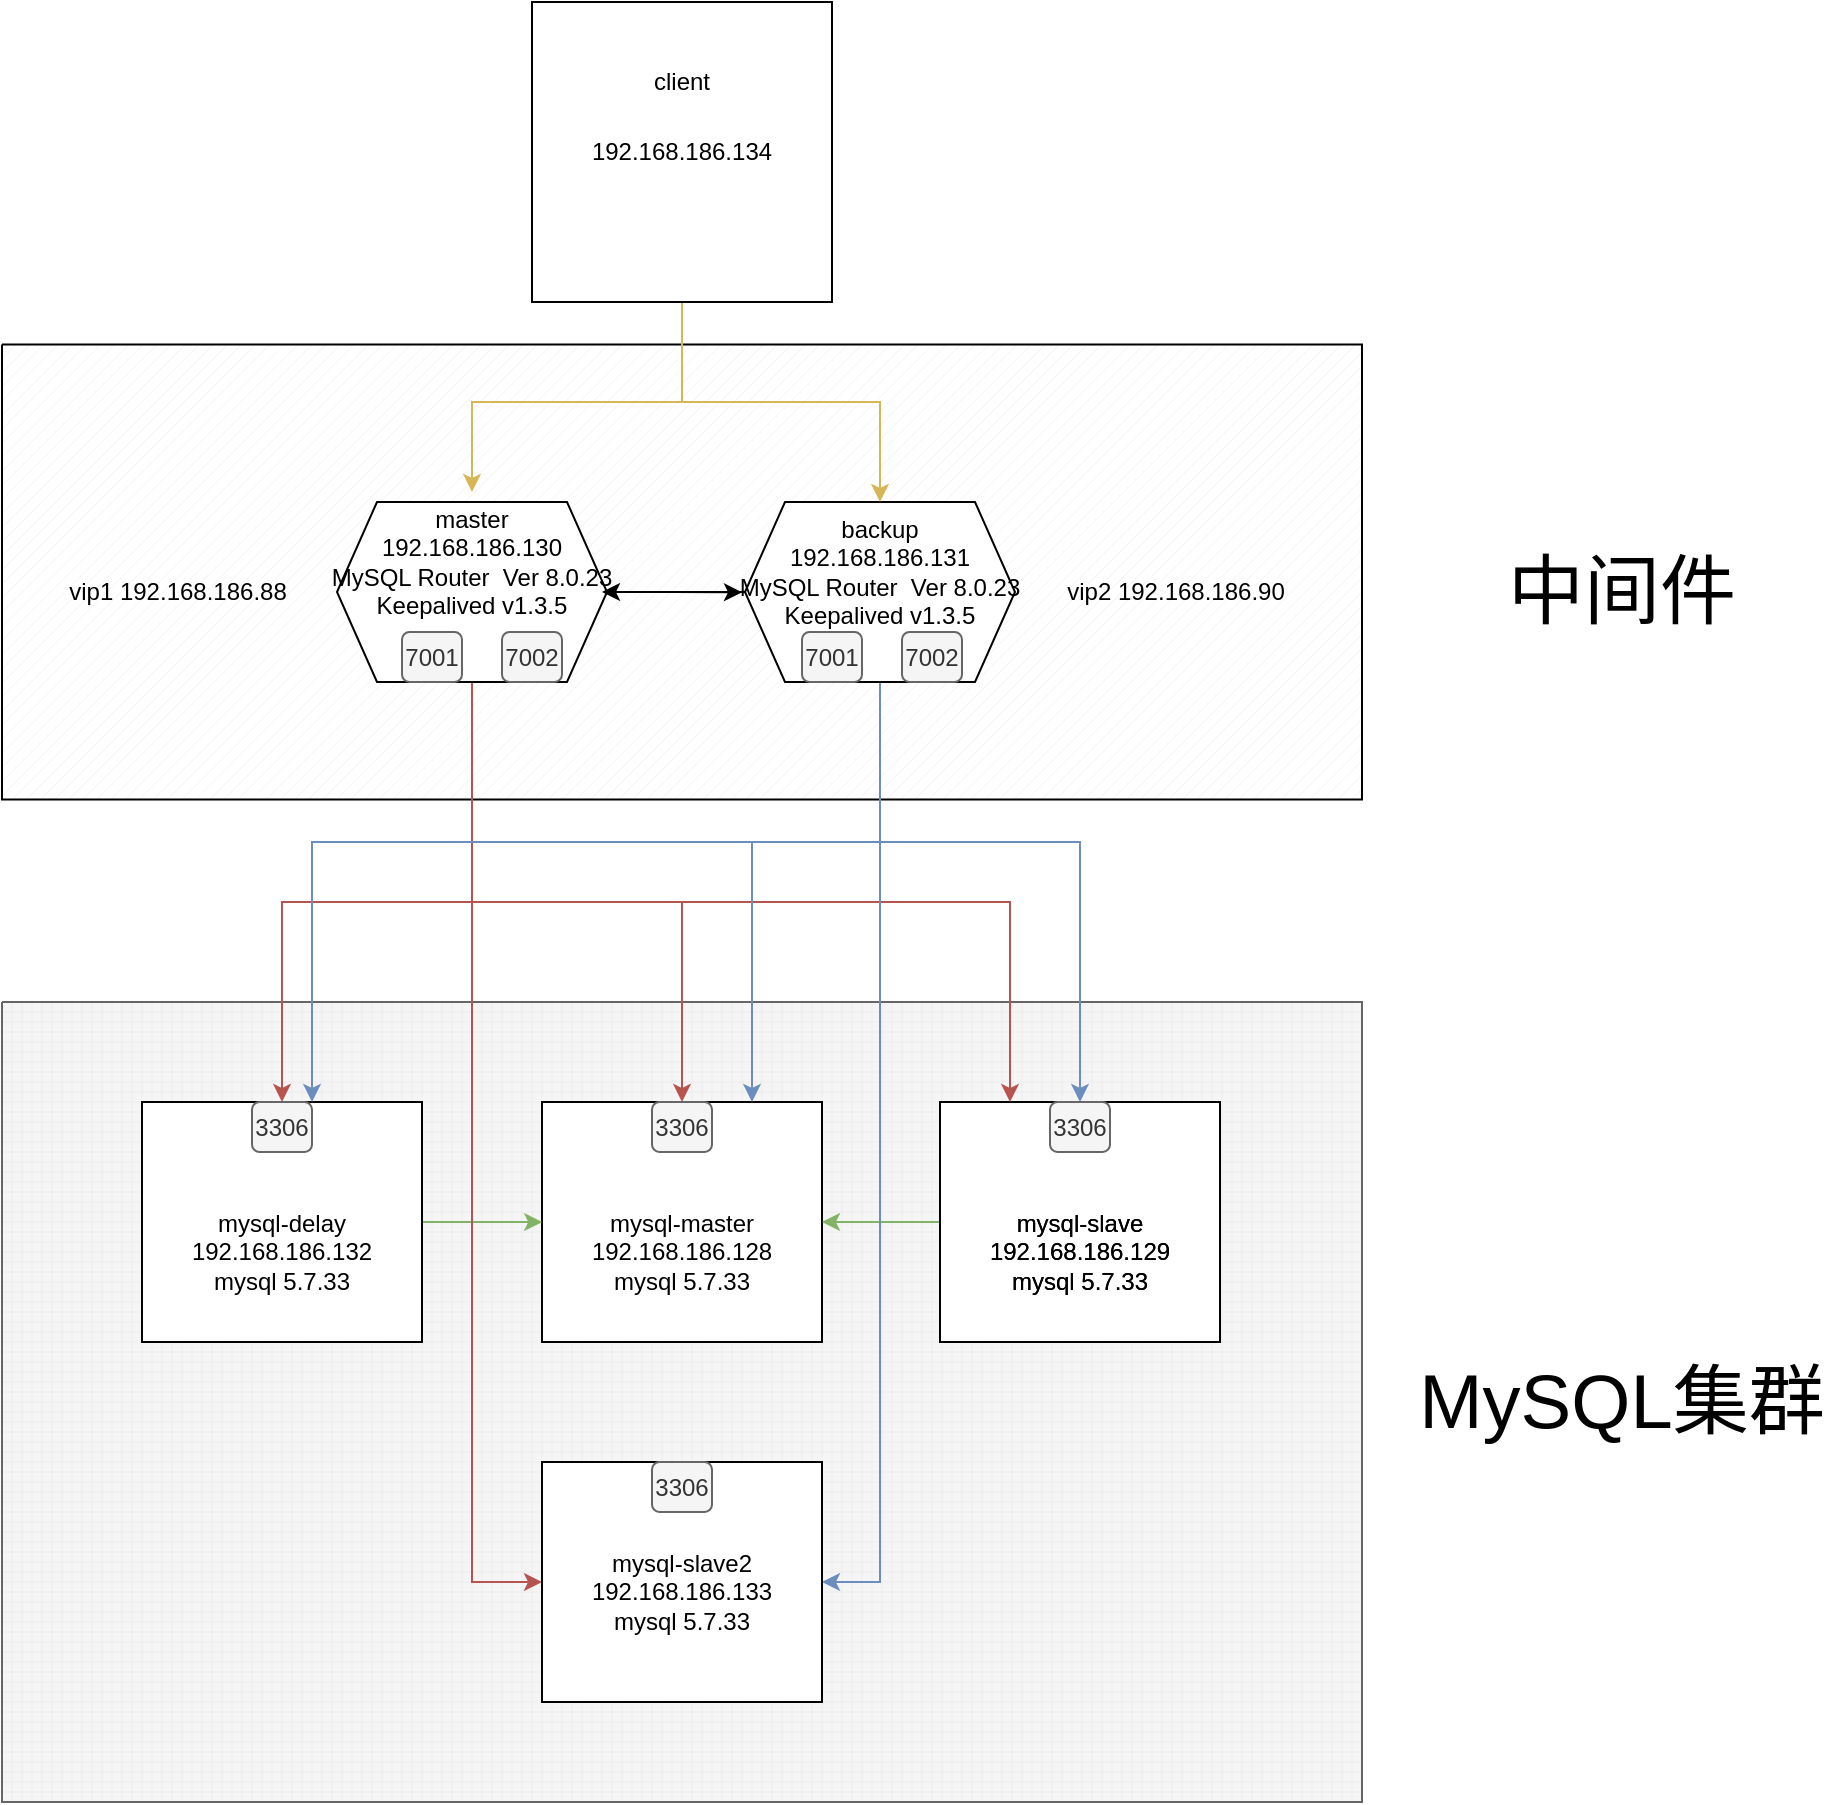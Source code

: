 <mxfile version="14.6.0" type="github">
  <diagram id="IM56yYHOrojFOmK578Ti" name="Page-1">
    <mxGraphModel dx="1810" dy="510" grid="1" gridSize="10" guides="1" tooltips="1" connect="1" arrows="1" fold="1" page="1" pageScale="1" pageWidth="827" pageHeight="1169" math="0" shadow="0">
      <root>
        <mxCell id="0" />
        <mxCell id="1" parent="0" />
        <mxCell id="oKg-3QPCwkelf5UwvHAK-48" value="" style="verticalLabelPosition=bottom;verticalAlign=top;html=1;shape=mxgraph.basic.patternFillRect;fillStyle=diag;step=5;fillStrokeWidth=0.2;fillStrokeColor=#dddddd;" parent="1" vertex="1">
          <mxGeometry x="-140" y="221.25" width="680" height="227.5" as="geometry" />
        </mxCell>
        <mxCell id="oKg-3QPCwkelf5UwvHAK-47" value="" style="verticalLabelPosition=bottom;verticalAlign=top;html=1;shape=mxgraph.basic.patternFillRect;fillStyle=grid;step=5;fillStrokeWidth=0.2;fillStrokeColor=#dddddd;fillColor=#f5f5f5;strokeColor=#666666;fontColor=#333333;" parent="1" vertex="1">
          <mxGeometry x="-140" y="550" width="680" height="400" as="geometry" />
        </mxCell>
        <mxCell id="i_lPHEQ8BNNI-TLY4uVs-18" value="vip1 192.168.186.88" style="text;html=1;strokeColor=none;fillColor=none;align=center;verticalAlign=middle;whiteSpace=wrap;rounded=0;" parent="1" vertex="1">
          <mxGeometry x="-132.5" y="335" width="160" height="20" as="geometry" />
        </mxCell>
        <mxCell id="oKg-3QPCwkelf5UwvHAK-1" value="" style="rounded=0;whiteSpace=wrap;html=1;" parent="1" vertex="1">
          <mxGeometry x="130" y="600" width="140" height="120" as="geometry" />
        </mxCell>
        <mxCell id="oKg-3QPCwkelf5UwvHAK-10" style="edgeStyle=orthogonalEdgeStyle;rounded=0;orthogonalLoop=1;jettySize=auto;html=1;exitX=0;exitY=0.5;exitDx=0;exitDy=0;entryX=1;entryY=0.5;entryDx=0;entryDy=0;fillColor=#d5e8d4;strokeColor=#82b366;" parent="1" source="oKg-3QPCwkelf5UwvHAK-3" target="oKg-3QPCwkelf5UwvHAK-1" edge="1">
          <mxGeometry relative="1" as="geometry" />
        </mxCell>
        <mxCell id="oKg-3QPCwkelf5UwvHAK-3" value="" style="rounded=0;whiteSpace=wrap;html=1;" parent="1" vertex="1">
          <mxGeometry x="329" y="600" width="140" height="120" as="geometry" />
        </mxCell>
        <mxCell id="oKg-3QPCwkelf5UwvHAK-34" style="edgeStyle=orthogonalEdgeStyle;rounded=0;orthogonalLoop=1;jettySize=auto;html=1;exitX=1;exitY=0.5;exitDx=0;exitDy=0;entryX=0.132;entryY=0.286;entryDx=0;entryDy=0;entryPerimeter=0;fillColor=#d5e8d4;strokeColor=#82b366;" parent="1" source="oKg-3QPCwkelf5UwvHAK-4" target="i_lPHEQ8BNNI-TLY4uVs-14" edge="1">
          <mxGeometry relative="1" as="geometry" />
        </mxCell>
        <mxCell id="oKg-3QPCwkelf5UwvHAK-4" value="" style="rounded=0;whiteSpace=wrap;html=1;" parent="1" vertex="1">
          <mxGeometry x="-70" y="600" width="140" height="120" as="geometry" />
        </mxCell>
        <mxCell id="oKg-3QPCwkelf5UwvHAK-8" style="edgeStyle=orthogonalEdgeStyle;rounded=0;orthogonalLoop=1;jettySize=auto;html=1;exitX=0.5;exitY=1;exitDx=0;exitDy=0;entryX=0.5;entryY=0;entryDx=0;entryDy=0;fillColor=#f8cecc;strokeColor=#b85450;" parent="1" source="oKg-3QPCwkelf5UwvHAK-5" target="oKg-3QPCwkelf5UwvHAK-1" edge="1">
          <mxGeometry relative="1" as="geometry">
            <Array as="points">
              <mxPoint x="95" y="500" />
              <mxPoint x="200" y="500" />
            </Array>
          </mxGeometry>
        </mxCell>
        <mxCell id="oKg-3QPCwkelf5UwvHAK-15" style="edgeStyle=orthogonalEdgeStyle;rounded=0;orthogonalLoop=1;jettySize=auto;html=1;exitX=0.5;exitY=1;exitDx=0;exitDy=0;entryX=0.25;entryY=0;entryDx=0;entryDy=0;fillColor=#f8cecc;strokeColor=#b85450;" parent="1" source="oKg-3QPCwkelf5UwvHAK-5" target="oKg-3QPCwkelf5UwvHAK-3" edge="1">
          <mxGeometry relative="1" as="geometry">
            <Array as="points">
              <mxPoint x="95" y="500" />
              <mxPoint x="364" y="500" />
            </Array>
          </mxGeometry>
        </mxCell>
        <mxCell id="oKg-3QPCwkelf5UwvHAK-16" style="edgeStyle=orthogonalEdgeStyle;rounded=0;orthogonalLoop=1;jettySize=auto;html=1;exitX=1;exitY=0.5;exitDx=0;exitDy=0;" parent="1" source="oKg-3QPCwkelf5UwvHAK-5" edge="1">
          <mxGeometry relative="1" as="geometry">
            <mxPoint x="230" y="345.176" as="targetPoint" />
          </mxGeometry>
        </mxCell>
        <mxCell id="oKg-3QPCwkelf5UwvHAK-36" style="edgeStyle=orthogonalEdgeStyle;rounded=0;orthogonalLoop=1;jettySize=auto;html=1;exitX=0.5;exitY=1;exitDx=0;exitDy=0;entryX=0.5;entryY=0;entryDx=0;entryDy=0;fillColor=#f8cecc;strokeColor=#b85450;" parent="1" source="oKg-3QPCwkelf5UwvHAK-5" target="oKg-3QPCwkelf5UwvHAK-28" edge="1">
          <mxGeometry relative="1" as="geometry">
            <Array as="points">
              <mxPoint x="95" y="500" />
              <mxPoint y="500" />
            </Array>
          </mxGeometry>
        </mxCell>
        <mxCell id="oKg-3QPCwkelf5UwvHAK-43" style="edgeStyle=orthogonalEdgeStyle;rounded=0;orthogonalLoop=1;jettySize=auto;html=1;exitX=0.5;exitY=1;exitDx=0;exitDy=0;entryX=0;entryY=0.5;entryDx=0;entryDy=0;fillColor=#f8cecc;strokeColor=#b85450;" parent="1" source="oKg-3QPCwkelf5UwvHAK-5" target="oKg-3QPCwkelf5UwvHAK-40" edge="1">
          <mxGeometry relative="1" as="geometry">
            <mxPoint x="110" y="850" as="targetPoint" />
          </mxGeometry>
        </mxCell>
        <mxCell id="oKg-3QPCwkelf5UwvHAK-5" value="" style="shape=hexagon;perimeter=hexagonPerimeter2;whiteSpace=wrap;html=1;fixedSize=1;" parent="1" vertex="1">
          <mxGeometry x="27.5" y="300" width="135" height="90" as="geometry" />
        </mxCell>
        <mxCell id="oKg-3QPCwkelf5UwvHAK-9" style="edgeStyle=orthogonalEdgeStyle;rounded=0;orthogonalLoop=1;jettySize=auto;html=1;exitX=0.5;exitY=1;exitDx=0;exitDy=0;entryX=0.5;entryY=0;entryDx=0;entryDy=0;fillColor=#dae8fc;strokeColor=#6c8ebf;" parent="1" source="oKg-3QPCwkelf5UwvHAK-6" target="oKg-3QPCwkelf5UwvHAK-3" edge="1">
          <mxGeometry relative="1" as="geometry">
            <Array as="points">
              <mxPoint x="299" y="470" />
              <mxPoint x="399" y="470" />
            </Array>
          </mxGeometry>
        </mxCell>
        <mxCell id="oKg-3QPCwkelf5UwvHAK-14" style="edgeStyle=orthogonalEdgeStyle;rounded=0;orthogonalLoop=1;jettySize=auto;html=1;exitX=0.5;exitY=1;exitDx=0;exitDy=0;entryX=0.75;entryY=0;entryDx=0;entryDy=0;fillColor=#dae8fc;strokeColor=#6c8ebf;" parent="1" source="oKg-3QPCwkelf5UwvHAK-6" target="oKg-3QPCwkelf5UwvHAK-1" edge="1">
          <mxGeometry relative="1" as="geometry">
            <Array as="points">
              <mxPoint x="299" y="470" />
              <mxPoint x="235" y="470" />
            </Array>
          </mxGeometry>
        </mxCell>
        <mxCell id="oKg-3QPCwkelf5UwvHAK-17" style="edgeStyle=orthogonalEdgeStyle;rounded=0;orthogonalLoop=1;jettySize=auto;html=1;exitX=0;exitY=0.5;exitDx=0;exitDy=0;" parent="1" source="oKg-3QPCwkelf5UwvHAK-6" edge="1">
          <mxGeometry relative="1" as="geometry">
            <mxPoint x="160" y="345" as="targetPoint" />
          </mxGeometry>
        </mxCell>
        <mxCell id="oKg-3QPCwkelf5UwvHAK-35" style="edgeStyle=orthogonalEdgeStyle;rounded=0;orthogonalLoop=1;jettySize=auto;html=1;exitX=0.5;exitY=1;exitDx=0;exitDy=0;entryX=1;entryY=0;entryDx=0;entryDy=0;fillColor=#dae8fc;strokeColor=#6c8ebf;" parent="1" source="oKg-3QPCwkelf5UwvHAK-6" target="oKg-3QPCwkelf5UwvHAK-28" edge="1">
          <mxGeometry relative="1" as="geometry">
            <Array as="points">
              <mxPoint x="299" y="470" />
              <mxPoint x="15" y="470" />
            </Array>
          </mxGeometry>
        </mxCell>
        <mxCell id="oKg-3QPCwkelf5UwvHAK-45" style="edgeStyle=orthogonalEdgeStyle;rounded=0;orthogonalLoop=1;jettySize=auto;html=1;exitX=0.5;exitY=1;exitDx=0;exitDy=0;entryX=1;entryY=0.5;entryDx=0;entryDy=0;fillColor=#dae8fc;strokeColor=#6c8ebf;" parent="1" source="oKg-3QPCwkelf5UwvHAK-6" target="oKg-3QPCwkelf5UwvHAK-40" edge="1">
          <mxGeometry relative="1" as="geometry" />
        </mxCell>
        <mxCell id="oKg-3QPCwkelf5UwvHAK-6" value="" style="shape=hexagon;perimeter=hexagonPerimeter2;whiteSpace=wrap;html=1;fixedSize=1;" parent="1" vertex="1">
          <mxGeometry x="231.5" y="300" width="135" height="90" as="geometry" />
        </mxCell>
        <mxCell id="oKg-3QPCwkelf5UwvHAK-38" style="edgeStyle=orthogonalEdgeStyle;rounded=0;orthogonalLoop=1;jettySize=auto;html=1;exitX=0.5;exitY=1;exitDx=0;exitDy=0;entryX=0.5;entryY=0;entryDx=0;entryDy=0;fillColor=#fff2cc;strokeColor=#d6b656;" parent="1" source="oKg-3QPCwkelf5UwvHAK-18" target="i_lPHEQ8BNNI-TLY4uVs-16" edge="1">
          <mxGeometry relative="1" as="geometry">
            <Array as="points">
              <mxPoint x="200" y="250" />
              <mxPoint x="95" y="250" />
            </Array>
          </mxGeometry>
        </mxCell>
        <mxCell id="oKg-3QPCwkelf5UwvHAK-39" style="edgeStyle=orthogonalEdgeStyle;rounded=0;orthogonalLoop=1;jettySize=auto;html=1;exitX=0.5;exitY=1;exitDx=0;exitDy=0;entryX=0.5;entryY=0;entryDx=0;entryDy=0;fillColor=#fff2cc;strokeColor=#d6b656;" parent="1" source="oKg-3QPCwkelf5UwvHAK-18" target="i_lPHEQ8BNNI-TLY4uVs-17" edge="1">
          <mxGeometry relative="1" as="geometry">
            <Array as="points">
              <mxPoint x="200" y="250" />
              <mxPoint x="299" y="250" />
            </Array>
          </mxGeometry>
        </mxCell>
        <mxCell id="oKg-3QPCwkelf5UwvHAK-18" value="&lt;div&gt;192.168.186.134&lt;/div&gt;" style="whiteSpace=wrap;html=1;aspect=fixed;" parent="1" vertex="1">
          <mxGeometry x="125" y="50" width="150" height="150" as="geometry" />
        </mxCell>
        <mxCell id="oKg-3QPCwkelf5UwvHAK-19" value="vip2 192.168.186.90" style="text;html=1;strokeColor=none;fillColor=none;align=center;verticalAlign=middle;whiteSpace=wrap;rounded=0;" parent="1" vertex="1">
          <mxGeometry x="366.5" y="335" width="160" height="20" as="geometry" />
        </mxCell>
        <mxCell id="oKg-3QPCwkelf5UwvHAK-20" value="7001" style="rounded=1;whiteSpace=wrap;html=1;fillColor=#f5f5f5;strokeColor=#666666;fontColor=#333333;" parent="1" vertex="1">
          <mxGeometry x="60" y="365" width="30" height="25" as="geometry" />
        </mxCell>
        <mxCell id="oKg-3QPCwkelf5UwvHAK-22" value="7002" style="rounded=1;whiteSpace=wrap;html=1;fillColor=#f5f5f5;strokeColor=#666666;fontColor=#333333;" parent="1" vertex="1">
          <mxGeometry x="110" y="365" width="30" height="25" as="geometry" />
        </mxCell>
        <mxCell id="oKg-3QPCwkelf5UwvHAK-24" value="7001" style="rounded=1;whiteSpace=wrap;html=1;fillColor=#f5f5f5;strokeColor=#666666;fontColor=#333333;" parent="1" vertex="1">
          <mxGeometry x="260" y="365" width="30" height="25" as="geometry" />
        </mxCell>
        <mxCell id="oKg-3QPCwkelf5UwvHAK-25" value="7002" style="rounded=1;whiteSpace=wrap;html=1;fillColor=#f5f5f5;strokeColor=#666666;fontColor=#333333;" parent="1" vertex="1">
          <mxGeometry x="310" y="365" width="30" height="25" as="geometry" />
        </mxCell>
        <mxCell id="oKg-3QPCwkelf5UwvHAK-26" value="3306" style="rounded=1;whiteSpace=wrap;html=1;fillColor=#f5f5f5;strokeColor=#666666;fontColor=#333333;" parent="1" vertex="1">
          <mxGeometry x="185" y="600" width="30" height="25" as="geometry" />
        </mxCell>
        <mxCell id="oKg-3QPCwkelf5UwvHAK-27" value="3306" style="rounded=1;whiteSpace=wrap;html=1;fillColor=#f5f5f5;strokeColor=#666666;fontColor=#333333;" parent="1" vertex="1">
          <mxGeometry x="384" y="600" width="30" height="25" as="geometry" />
        </mxCell>
        <mxCell id="oKg-3QPCwkelf5UwvHAK-28" value="3306" style="rounded=1;whiteSpace=wrap;html=1;fillColor=#f5f5f5;strokeColor=#666666;fontColor=#333333;" parent="1" vertex="1">
          <mxGeometry x="-15" y="600" width="30" height="25" as="geometry" />
        </mxCell>
        <mxCell id="oKg-3QPCwkelf5UwvHAK-29" value="client" style="text;html=1;strokeColor=none;fillColor=none;align=center;verticalAlign=middle;whiteSpace=wrap;rounded=0;" parent="1" vertex="1">
          <mxGeometry x="180" y="80" width="40" height="20" as="geometry" />
        </mxCell>
        <mxCell id="i_lPHEQ8BNNI-TLY4uVs-15" value="&lt;div&gt;mysql-slave&lt;br&gt;&lt;/div&gt;&lt;div&gt;192.168.186.129&lt;br&gt;mysql 5.7.33&lt;/div&gt;" style="text;html=1;strokeColor=none;fillColor=none;align=center;verticalAlign=middle;whiteSpace=wrap;rounded=0;" parent="1" vertex="1">
          <mxGeometry x="304" y="640" width="190" height="70" as="geometry" />
        </mxCell>
        <mxCell id="i_lPHEQ8BNNI-TLY4uVs-14" value="&lt;div&gt;mysql-master&lt;br&gt;&lt;/div&gt;&lt;div&gt;192.168.186.128&lt;br&gt;mysql 5.7.33&lt;br&gt;&lt;/div&gt;" style="text;html=1;strokeColor=none;fillColor=none;align=center;verticalAlign=middle;whiteSpace=wrap;rounded=0;" parent="1" vertex="1">
          <mxGeometry x="105" y="640" width="190" height="70" as="geometry" />
        </mxCell>
        <mxCell id="oKg-3QPCwkelf5UwvHAK-30" value="&lt;div&gt;mysql-delay&lt;br&gt;&lt;/div&gt;&lt;div&gt;192.168.186.132&lt;br&gt;mysql 5.7.33&lt;/div&gt;" style="text;html=1;strokeColor=none;fillColor=none;align=center;verticalAlign=middle;whiteSpace=wrap;rounded=0;" parent="1" vertex="1">
          <mxGeometry x="-95" y="640" width="190" height="70" as="geometry" />
        </mxCell>
        <mxCell id="i_lPHEQ8BNNI-TLY4uVs-16" value="&lt;div&gt;master&lt;br&gt;&lt;/div&gt;&lt;div&gt;192.168.186.130&lt;br&gt;MySQL Router&amp;nbsp; Ver 8.0.23&lt;br&gt;Keepalived v1.3.5&lt;br&gt;&lt;/div&gt;" style="text;html=1;strokeColor=none;fillColor=none;align=center;verticalAlign=middle;whiteSpace=wrap;rounded=0;" parent="1" vertex="1">
          <mxGeometry y="295" width="190" height="70" as="geometry" />
        </mxCell>
        <mxCell id="i_lPHEQ8BNNI-TLY4uVs-17" value="&lt;div&gt;backup&lt;br&gt;&lt;/div&gt;&lt;div&gt;192.168.186.131&lt;br&gt;MySQL Router&amp;nbsp; Ver 8.0.23&lt;br&gt;Keepalived v1.3.5&lt;/div&gt;" style="text;html=1;strokeColor=none;fillColor=none;align=center;verticalAlign=middle;whiteSpace=wrap;rounded=0;" parent="1" vertex="1">
          <mxGeometry x="204" y="300" width="190" height="70" as="geometry" />
        </mxCell>
        <mxCell id="oKg-3QPCwkelf5UwvHAK-40" value="" style="rounded=0;whiteSpace=wrap;html=1;" parent="1" vertex="1">
          <mxGeometry x="130" y="780" width="140" height="120" as="geometry" />
        </mxCell>
        <mxCell id="oKg-3QPCwkelf5UwvHAK-41" value="3306" style="rounded=1;whiteSpace=wrap;html=1;fillColor=#f5f5f5;strokeColor=#666666;fontColor=#333333;" parent="1" vertex="1">
          <mxGeometry x="185" y="780" width="30" height="25" as="geometry" />
        </mxCell>
        <mxCell id="oKg-3QPCwkelf5UwvHAK-46" value="&lt;div&gt;mysql-slave2&lt;br&gt;&lt;/div&gt;&lt;div&gt;192.168.186.133&lt;br&gt;mysql 5.7.33&lt;/div&gt;" style="text;html=1;strokeColor=none;fillColor=none;align=center;verticalAlign=middle;whiteSpace=wrap;rounded=0;" parent="1" vertex="1">
          <mxGeometry x="105" y="810" width="190" height="70" as="geometry" />
        </mxCell>
        <mxCell id="oKg-3QPCwkelf5UwvHAK-49" value="中间件" style="text;html=1;strokeColor=none;fillColor=none;align=center;verticalAlign=middle;whiteSpace=wrap;rounded=0;fontSize=38;" parent="1" vertex="1">
          <mxGeometry x="560" y="327.5" width="220" height="35" as="geometry" />
        </mxCell>
        <mxCell id="oKg-3QPCwkelf5UwvHAK-51" value="&lt;div&gt;mysql-slave&lt;br&gt;&lt;/div&gt;&lt;div&gt;192.168.186.129&lt;br&gt;mysql 5.7.33&lt;/div&gt;" style="text;html=1;strokeColor=none;fillColor=none;align=center;verticalAlign=middle;whiteSpace=wrap;rounded=0;" parent="1" vertex="1">
          <mxGeometry x="304" y="640" width="190" height="70" as="geometry" />
        </mxCell>
        <mxCell id="oKg-3QPCwkelf5UwvHAK-52" value="MySQL集群" style="text;html=1;strokeColor=none;fillColor=none;align=center;verticalAlign=middle;whiteSpace=wrap;rounded=0;fontSize=38;" parent="1" vertex="1">
          <mxGeometry x="560" y="732.5" width="220" height="35" as="geometry" />
        </mxCell>
      </root>
    </mxGraphModel>
  </diagram>
</mxfile>
